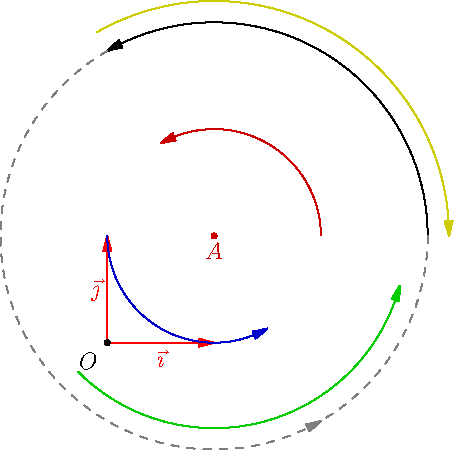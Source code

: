 import geometry;
size(8cm,0);

// currentcoordsys=cartesiansystem((1,2),i=(1,0.5),j=(-0.5,.75));
show(currentcoordsys, xpen=invisible);

point A=(1,1);
dot("$A$",A,S,0.8red);

real R=2;
/*<asyxml><view file="modules/geometry.asy" type="" signature="struct arc"/></asyxml>*/
arc C=arc(circle(A, R), 0, 120);/*<asyxml><view file="modules/geometry.asy" type="arc" signature="arc(ellipse,real,real,polarconicroutine,bool)"/></asyxml>*/
draw(C,Arrow);

/*<asyxml><view file="modules/geometry.asy" type="arc" signature="complementary(arc)"/></asyxml>*/
draw(complementary(C),dashed+grey,Arrow(position=Relative(0.75)));

/*<asyxml><view file="modules/geometry.asy" type="arc" signature="*(transform,explicit arc)"/></asyxml>*/
arc Cp=scale(0.5,A)*C;
draw(Cp,0.8red,Arrow);

arc Cp=scale(-0.5,A)*C;
draw(Cp,0.8blue,Arrow);

arc Cp=scale(1.1,A)*C;
/*<asyxml><view file="modules/geometry.asy" type="arc" signature="reverse(arc)"/></asyxml>*/
draw(reverse(Cp),0.8*yellow,Arrow);

arc Cp=scale(0.9,A)*C;
draw(rotate(225,A)*Cp,0.8green,Arrow);